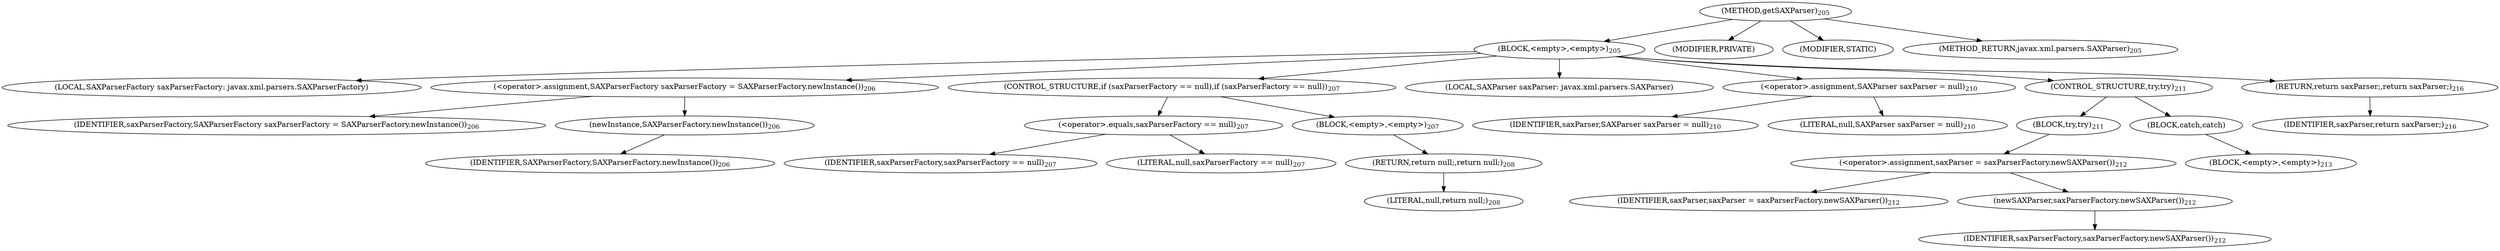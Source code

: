 digraph "getSAXParser" {  
"279" [label = <(METHOD,getSAXParser)<SUB>205</SUB>> ]
"280" [label = <(BLOCK,&lt;empty&gt;,&lt;empty&gt;)<SUB>205</SUB>> ]
"281" [label = <(LOCAL,SAXParserFactory saxParserFactory: javax.xml.parsers.SAXParserFactory)> ]
"282" [label = <(&lt;operator&gt;.assignment,SAXParserFactory saxParserFactory = SAXParserFactory.newInstance())<SUB>206</SUB>> ]
"283" [label = <(IDENTIFIER,saxParserFactory,SAXParserFactory saxParserFactory = SAXParserFactory.newInstance())<SUB>206</SUB>> ]
"284" [label = <(newInstance,SAXParserFactory.newInstance())<SUB>206</SUB>> ]
"285" [label = <(IDENTIFIER,SAXParserFactory,SAXParserFactory.newInstance())<SUB>206</SUB>> ]
"286" [label = <(CONTROL_STRUCTURE,if (saxParserFactory == null),if (saxParserFactory == null))<SUB>207</SUB>> ]
"287" [label = <(&lt;operator&gt;.equals,saxParserFactory == null)<SUB>207</SUB>> ]
"288" [label = <(IDENTIFIER,saxParserFactory,saxParserFactory == null)<SUB>207</SUB>> ]
"289" [label = <(LITERAL,null,saxParserFactory == null)<SUB>207</SUB>> ]
"290" [label = <(BLOCK,&lt;empty&gt;,&lt;empty&gt;)<SUB>207</SUB>> ]
"291" [label = <(RETURN,return null;,return null;)<SUB>208</SUB>> ]
"292" [label = <(LITERAL,null,return null;)<SUB>208</SUB>> ]
"293" [label = <(LOCAL,SAXParser saxParser: javax.xml.parsers.SAXParser)> ]
"294" [label = <(&lt;operator&gt;.assignment,SAXParser saxParser = null)<SUB>210</SUB>> ]
"295" [label = <(IDENTIFIER,saxParser,SAXParser saxParser = null)<SUB>210</SUB>> ]
"296" [label = <(LITERAL,null,SAXParser saxParser = null)<SUB>210</SUB>> ]
"297" [label = <(CONTROL_STRUCTURE,try,try)<SUB>211</SUB>> ]
"298" [label = <(BLOCK,try,try)<SUB>211</SUB>> ]
"299" [label = <(&lt;operator&gt;.assignment,saxParser = saxParserFactory.newSAXParser())<SUB>212</SUB>> ]
"300" [label = <(IDENTIFIER,saxParser,saxParser = saxParserFactory.newSAXParser())<SUB>212</SUB>> ]
"301" [label = <(newSAXParser,saxParserFactory.newSAXParser())<SUB>212</SUB>> ]
"302" [label = <(IDENTIFIER,saxParserFactory,saxParserFactory.newSAXParser())<SUB>212</SUB>> ]
"303" [label = <(BLOCK,catch,catch)> ]
"304" [label = <(BLOCK,&lt;empty&gt;,&lt;empty&gt;)<SUB>213</SUB>> ]
"305" [label = <(RETURN,return saxParser;,return saxParser;)<SUB>216</SUB>> ]
"306" [label = <(IDENTIFIER,saxParser,return saxParser;)<SUB>216</SUB>> ]
"307" [label = <(MODIFIER,PRIVATE)> ]
"308" [label = <(MODIFIER,STATIC)> ]
"309" [label = <(METHOD_RETURN,javax.xml.parsers.SAXParser)<SUB>205</SUB>> ]
  "279" -> "280" 
  "279" -> "307" 
  "279" -> "308" 
  "279" -> "309" 
  "280" -> "281" 
  "280" -> "282" 
  "280" -> "286" 
  "280" -> "293" 
  "280" -> "294" 
  "280" -> "297" 
  "280" -> "305" 
  "282" -> "283" 
  "282" -> "284" 
  "284" -> "285" 
  "286" -> "287" 
  "286" -> "290" 
  "287" -> "288" 
  "287" -> "289" 
  "290" -> "291" 
  "291" -> "292" 
  "294" -> "295" 
  "294" -> "296" 
  "297" -> "298" 
  "297" -> "303" 
  "298" -> "299" 
  "299" -> "300" 
  "299" -> "301" 
  "301" -> "302" 
  "303" -> "304" 
  "305" -> "306" 
}
